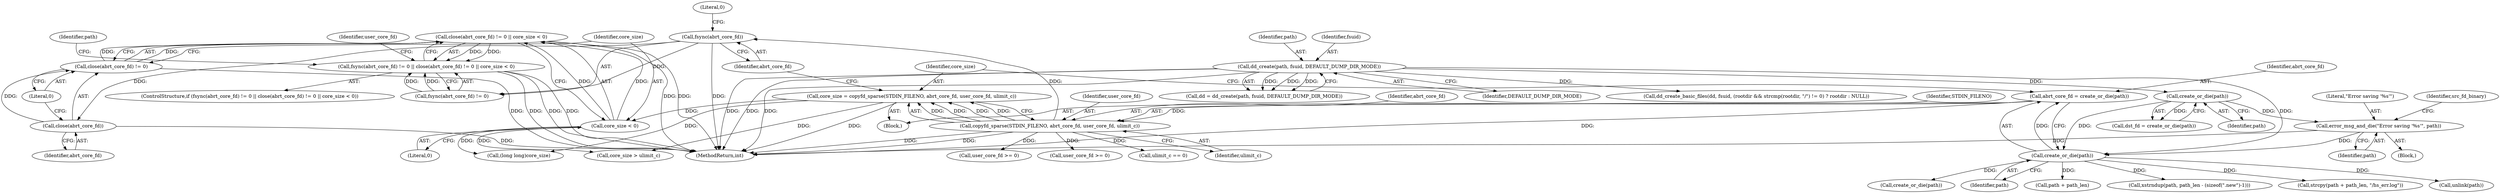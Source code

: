 digraph "0_abrt_17cb66b13997b0159b4253b3f5722db79f476d68@API" {
"1000917" [label="(Call,close(abrt_core_fd) != 0 || core_size < 0)"];
"1000918" [label="(Call,close(abrt_core_fd) != 0)"];
"1000919" [label="(Call,close(abrt_core_fd))"];
"1000914" [label="(Call,fsync(abrt_core_fd))"];
"1000906" [label="(Call,copyfd_sparse(STDIN_FILENO, abrt_core_fd, user_core_fd, ulimit_c))"];
"1000899" [label="(Call,abrt_core_fd = create_or_die(path))"];
"1000901" [label="(Call,create_or_die(path))"];
"1000893" [label="(Call,error_msg_and_die(\"Error saving '%s'\", path))"];
"1000867" [label="(Call,create_or_die(path))"];
"1000618" [label="(Call,dd_create(path, fsuid, DEFAULT_DUMP_DIR_MODE))"];
"1000922" [label="(Call,core_size < 0)"];
"1000904" [label="(Call,core_size = copyfd_sparse(STDIN_FILENO, abrt_core_fd, user_core_fd, ulimit_c))"];
"1000912" [label="(Call,fsync(abrt_core_fd) != 0 || close(abrt_core_fd) != 0 || core_size < 0)"];
"1000868" [label="(Identifier,path)"];
"1000900" [label="(Identifier,abrt_core_fd)"];
"1000890" [label="(Block,)"];
"1001180" [label="(MethodReturn,int)"];
"1001019" [label="(Call,create_or_die(path))"];
"1001081" [label="(Call,(long long)core_size)"];
"1000913" [label="(Call,fsync(abrt_core_fd) != 0)"];
"1000893" [label="(Call,error_msg_and_die(\"Error saving '%s'\", path))"];
"1000911" [label="(ControlStructure,if (fsync(abrt_core_fd) != 0 || close(abrt_core_fd) != 0 || core_size < 0))"];
"1000909" [label="(Identifier,user_core_fd)"];
"1000620" [label="(Identifier,fsuid)"];
"1000902" [label="(Identifier,path)"];
"1000918" [label="(Call,close(abrt_core_fd) != 0)"];
"1000931" [label="(Call,user_core_fd >= 0)"];
"1000630" [label="(Call,dd_create_basic_files(dd, fsuid, (rootdir && strcmp(rootdir, \"/\") != 0) ? rootdir : NULL))"];
"1000917" [label="(Call,close(abrt_core_fd) != 0 || core_size < 0)"];
"1000616" [label="(Call,dd = dd_create(path, fsuid, DEFAULT_DUMP_DIR_MODE))"];
"1000915" [label="(Identifier,abrt_core_fd)"];
"1001012" [label="(Call,path + path_len)"];
"1000914" [label="(Call,fsync(abrt_core_fd))"];
"1000961" [label="(Call,core_size > ulimit_c)"];
"1000908" [label="(Identifier,abrt_core_fd)"];
"1000865" [label="(Call,dst_fd = create_or_die(path))"];
"1000916" [label="(Literal,0)"];
"1000958" [label="(Call,ulimit_c == 0)"];
"1000910" [label="(Identifier,ulimit_c)"];
"1001055" [label="(Call,xstrndup(path, path_len - (sizeof(\".new\")-1)))"];
"1000621" [label="(Identifier,DEFAULT_DUMP_DIR_MODE)"];
"1000901" [label="(Call,create_or_die(path))"];
"1000904" [label="(Call,core_size = copyfd_sparse(STDIN_FILENO, abrt_core_fd, user_core_fd, ulimit_c))"];
"1000899" [label="(Call,abrt_core_fd = create_or_die(path))"];
"1000921" [label="(Literal,0)"];
"1000922" [label="(Call,core_size < 0)"];
"1000919" [label="(Call,close(abrt_core_fd))"];
"1000895" [label="(Identifier,path)"];
"1001011" [label="(Call,strcpy(path + path_len, \"/hs_err.log\"))"];
"1000944" [label="(Call,user_core_fd >= 0)"];
"1000618" [label="(Call,dd_create(path, fsuid, DEFAULT_DUMP_DIR_MODE))"];
"1000945" [label="(Identifier,user_core_fd)"];
"1000912" [label="(Call,fsync(abrt_core_fd) != 0 || close(abrt_core_fd) != 0 || core_size < 0)"];
"1000894" [label="(Literal,\"Error saving '%s'\")"];
"1000905" [label="(Identifier,core_size)"];
"1000897" [label="(Identifier,src_fd_binary)"];
"1000924" [label="(Literal,0)"];
"1000926" [label="(Call,unlink(path))"];
"1000867" [label="(Call,create_or_die(path))"];
"1000907" [label="(Identifier,STDIN_FILENO)"];
"1000624" [label="(Block,)"];
"1000920" [label="(Identifier,abrt_core_fd)"];
"1000923" [label="(Identifier,core_size)"];
"1000927" [label="(Identifier,path)"];
"1000619" [label="(Identifier,path)"];
"1000906" [label="(Call,copyfd_sparse(STDIN_FILENO, abrt_core_fd, user_core_fd, ulimit_c))"];
"1000917" -> "1000912"  [label="AST: "];
"1000917" -> "1000918"  [label="CFG: "];
"1000917" -> "1000922"  [label="CFG: "];
"1000918" -> "1000917"  [label="AST: "];
"1000922" -> "1000917"  [label="AST: "];
"1000912" -> "1000917"  [label="CFG: "];
"1000917" -> "1001180"  [label="DDG: "];
"1000917" -> "1001180"  [label="DDG: "];
"1000917" -> "1000912"  [label="DDG: "];
"1000917" -> "1000912"  [label="DDG: "];
"1000918" -> "1000917"  [label="DDG: "];
"1000918" -> "1000917"  [label="DDG: "];
"1000922" -> "1000917"  [label="DDG: "];
"1000922" -> "1000917"  [label="DDG: "];
"1000918" -> "1000921"  [label="CFG: "];
"1000919" -> "1000918"  [label="AST: "];
"1000921" -> "1000918"  [label="AST: "];
"1000923" -> "1000918"  [label="CFG: "];
"1000918" -> "1001180"  [label="DDG: "];
"1000919" -> "1000918"  [label="DDG: "];
"1000919" -> "1000920"  [label="CFG: "];
"1000920" -> "1000919"  [label="AST: "];
"1000921" -> "1000919"  [label="CFG: "];
"1000919" -> "1001180"  [label="DDG: "];
"1000914" -> "1000919"  [label="DDG: "];
"1000914" -> "1000913"  [label="AST: "];
"1000914" -> "1000915"  [label="CFG: "];
"1000915" -> "1000914"  [label="AST: "];
"1000916" -> "1000914"  [label="CFG: "];
"1000914" -> "1001180"  [label="DDG: "];
"1000914" -> "1000913"  [label="DDG: "];
"1000906" -> "1000914"  [label="DDG: "];
"1000906" -> "1000904"  [label="AST: "];
"1000906" -> "1000910"  [label="CFG: "];
"1000907" -> "1000906"  [label="AST: "];
"1000908" -> "1000906"  [label="AST: "];
"1000909" -> "1000906"  [label="AST: "];
"1000910" -> "1000906"  [label="AST: "];
"1000904" -> "1000906"  [label="CFG: "];
"1000906" -> "1001180"  [label="DDG: "];
"1000906" -> "1001180"  [label="DDG: "];
"1000906" -> "1000904"  [label="DDG: "];
"1000906" -> "1000904"  [label="DDG: "];
"1000906" -> "1000904"  [label="DDG: "];
"1000906" -> "1000904"  [label="DDG: "];
"1000899" -> "1000906"  [label="DDG: "];
"1000906" -> "1000931"  [label="DDG: "];
"1000906" -> "1000944"  [label="DDG: "];
"1000906" -> "1000958"  [label="DDG: "];
"1000899" -> "1000624"  [label="AST: "];
"1000899" -> "1000901"  [label="CFG: "];
"1000900" -> "1000899"  [label="AST: "];
"1000901" -> "1000899"  [label="AST: "];
"1000905" -> "1000899"  [label="CFG: "];
"1000899" -> "1001180"  [label="DDG: "];
"1000901" -> "1000899"  [label="DDG: "];
"1000901" -> "1000902"  [label="CFG: "];
"1000902" -> "1000901"  [label="AST: "];
"1000893" -> "1000901"  [label="DDG: "];
"1000618" -> "1000901"  [label="DDG: "];
"1000867" -> "1000901"  [label="DDG: "];
"1000901" -> "1000926"  [label="DDG: "];
"1000901" -> "1001011"  [label="DDG: "];
"1000901" -> "1001012"  [label="DDG: "];
"1000901" -> "1001019"  [label="DDG: "];
"1000901" -> "1001055"  [label="DDG: "];
"1000893" -> "1000890"  [label="AST: "];
"1000893" -> "1000895"  [label="CFG: "];
"1000894" -> "1000893"  [label="AST: "];
"1000895" -> "1000893"  [label="AST: "];
"1000897" -> "1000893"  [label="CFG: "];
"1000893" -> "1001180"  [label="DDG: "];
"1000867" -> "1000893"  [label="DDG: "];
"1000867" -> "1000865"  [label="AST: "];
"1000867" -> "1000868"  [label="CFG: "];
"1000868" -> "1000867"  [label="AST: "];
"1000865" -> "1000867"  [label="CFG: "];
"1000867" -> "1000865"  [label="DDG: "];
"1000618" -> "1000867"  [label="DDG: "];
"1000618" -> "1000616"  [label="AST: "];
"1000618" -> "1000621"  [label="CFG: "];
"1000619" -> "1000618"  [label="AST: "];
"1000620" -> "1000618"  [label="AST: "];
"1000621" -> "1000618"  [label="AST: "];
"1000616" -> "1000618"  [label="CFG: "];
"1000618" -> "1001180"  [label="DDG: "];
"1000618" -> "1001180"  [label="DDG: "];
"1000618" -> "1001180"  [label="DDG: "];
"1000618" -> "1000616"  [label="DDG: "];
"1000618" -> "1000616"  [label="DDG: "];
"1000618" -> "1000616"  [label="DDG: "];
"1000618" -> "1000630"  [label="DDG: "];
"1000922" -> "1000924"  [label="CFG: "];
"1000923" -> "1000922"  [label="AST: "];
"1000924" -> "1000922"  [label="AST: "];
"1000904" -> "1000922"  [label="DDG: "];
"1000922" -> "1000961"  [label="DDG: "];
"1000922" -> "1001081"  [label="DDG: "];
"1000904" -> "1000624"  [label="AST: "];
"1000905" -> "1000904"  [label="AST: "];
"1000915" -> "1000904"  [label="CFG: "];
"1000904" -> "1001180"  [label="DDG: "];
"1000904" -> "1000961"  [label="DDG: "];
"1000904" -> "1001081"  [label="DDG: "];
"1000912" -> "1000911"  [label="AST: "];
"1000912" -> "1000913"  [label="CFG: "];
"1000913" -> "1000912"  [label="AST: "];
"1000927" -> "1000912"  [label="CFG: "];
"1000945" -> "1000912"  [label="CFG: "];
"1000912" -> "1001180"  [label="DDG: "];
"1000912" -> "1001180"  [label="DDG: "];
"1000912" -> "1001180"  [label="DDG: "];
"1000913" -> "1000912"  [label="DDG: "];
"1000913" -> "1000912"  [label="DDG: "];
}
